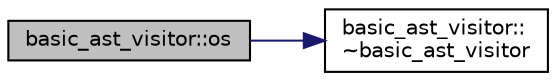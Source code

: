 digraph "basic_ast_visitor::os"
{
  edge [fontname="Helvetica",fontsize="10",labelfontname="Helvetica",labelfontsize="10"];
  node [fontname="Helvetica",fontsize="10",shape=record];
  rankdir="LR";
  Node2 [label="basic_ast_visitor::os",height=0.2,width=0.4,color="black", fillcolor="grey75", style="filled", fontcolor="black"];
  Node2 -> Node3 [color="midnightblue",fontsize="10",style="solid",fontname="Helvetica"];
  Node3 [label="basic_ast_visitor::\l~basic_ast_visitor",height=0.2,width=0.4,color="black", fillcolor="white", style="filled",URL="$classbasic__ast__visitor.html#a110508f9dd86fc1472ffee3d2b3bd0f5"];
}
